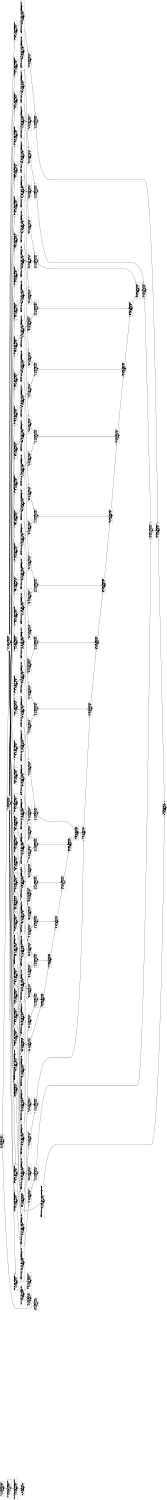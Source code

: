 digraph Region_18 {
	graph [ nslimit = "1000.0",
	orientation = landscape,
		center = true,
	page = "8.5,11",
	compound=true,
	size = "10,7.5" ] ;
"Op_0" [ fontname = "Helvetica" shape = box, color = black,  label = " phi ijk.0283 BB=for.body,
0, ASAP=-1, ALAP=-1,
, TILE=-1"]
"Op_1" [ fontname = "Helvetica" shape = box, color = black,  label = " add inc195  C=0x1BB=for.body,
1, ASAP=-1, ALAP=-1,
, TILE=-1"]
"Op_2" [ fontname = "Helvetica" shape = box, color = black,  label = " icmp exitcond  C=0x200BB=for.body,
2, ASAP=-1, ALAP=-1,
, TILE=-1"]
"Op_3" [ fontname = "Helvetica" shape = box, color = black,  label = " br  BB=for.body,
3, ASAP=-1, ALAP=-1,
, TILE=-1"]
"Op_4" [ fontname = "Helvetica" shape = box, color = black,  label = " phi j.0282 BB=for.body,
4, ASAP=-1, ALAP=-1,
, TILE=-1"]
"Op_5" [ fontname = "Helvetica" shape = box, color = black,  label = " add inc  C=0x1BB=for.body,
5, ASAP=-1, ALAP=-1,
, TILE=-1"]
"Op_6" [ fontname = "Helvetica" shape = box, color = black,  label = " select j.2  C=0x0BB=for.body,
6, ASAP=-1, ALAP=-1,
, TILE=-1"]
"Op_7" [ fontname = "Helvetica" shape = box, color = black,  label = " icmp cmp191  C=0x10BB=for.body,
7, ASAP=-1, ALAP=-1,
, TILE=-1"]
"Op_8" [ fontname = "Helvetica" shape = box, color = black,  label = " zext inc193 BB=for.body,
8, ASAP=-1, ALAP=-1,
, TILE=-1"]
"Op_9" [ fontname = "Helvetica" shape = box, color = black,  label = " add i.1 BB=for.body,
9, ASAP=-1, ALAP=-1,
, TILE=-1"]
"Op_10" [ fontname = "Helvetica" shape = box, color = black,  label = " add add186 BB=for.body,
10, ASAP=-1, ALAP=-1,
, TILE=-1"]
"Op_11" [ fontname = "Helvetica" shape = box, color = black,  label = " getelementptr arrayidx187  C=0x0 C=0xffffffffBB=for.body,
11, ASAP=-1, ALAP=-1,
, TILE=-1"]
"Op_12" [ fontname = "Helvetica" shape = box, color = black,  label = " store  BB=for.body,
12, ASAP=-1, ALAP=-1,
, TILE=-1"]
"Op_13" [ fontname = "Helvetica" shape = box, color = black,  label = " add add181  C=0x120BB=for.body,
13, ASAP=-1, ALAP=-1,
, TILE=-1"]
"Op_14" [ fontname = "Helvetica" shape = box, color = black,  label = " getelementptr arrayidx182  C=0x0 C=0xffffffffBB=for.body,
14, ASAP=-1, ALAP=-1,
, TILE=-1"]
"Op_15" [ fontname = "Helvetica" shape = box, color = black,  label = " load manupa37 BB=for.body,
15, ASAP=-1, ALAP=-1,
, TILE=-1"]
"Op_16" [ fontname = "Helvetica" shape = box, color = black,  label = " mul mul183 BB=for.body,
16, ASAP=-1, ALAP=-1,
, TILE=-1"]
"Op_17" [ fontname = "Helvetica" shape = box, color = black,  label = " add add184 BB=for.body,
17, ASAP=-1, ALAP=-1,
, TILE=-1"]
"Op_33" [ fontname = "Helvetica" shape = box, color = black,  label = " add add141  C=0xe0BB=for.body,
33, ASAP=-1, ALAP=-1,
, TILE=-1"]
"Op_18" [ fontname = "Helvetica" shape = box, color = black,  label = " add add171  C=0x110BB=for.body,
18, ASAP=-1, ALAP=-1,
, TILE=-1"]
"Op_19" [ fontname = "Helvetica" shape = box, color = black,  label = " getelementptr arrayidx172  C=0x0 C=0xffffffffBB=for.body,
19, ASAP=-1, ALAP=-1,
, TILE=-1"]
"Op_20" [ fontname = "Helvetica" shape = box, color = black,  label = " load manupa35 BB=for.body,
20, ASAP=-1, ALAP=-1,
, TILE=-1"]
"Op_21" [ fontname = "Helvetica" shape = box, color = black,  label = " mul mul173 BB=for.body,
21, ASAP=-1, ALAP=-1,
, TILE=-1"]
"Op_22" [ fontname = "Helvetica" shape = box, color = black,  label = " add add174 BB=for.body,
22, ASAP=-1, ALAP=-1,
, TILE=-1"]
"Op_23" [ fontname = "Helvetica" shape = box, color = black,  label = " add add161  C=0x100BB=for.body,
23, ASAP=-1, ALAP=-1,
, TILE=-1"]
"Op_24" [ fontname = "Helvetica" shape = box, color = black,  label = " getelementptr arrayidx162  C=0x0 C=0xffffffffBB=for.body,
24, ASAP=-1, ALAP=-1,
, TILE=-1"]
"Op_25" [ fontname = "Helvetica" shape = box, color = black,  label = " load manupa33 BB=for.body,
25, ASAP=-1, ALAP=-1,
, TILE=-1"]
"Op_26" [ fontname = "Helvetica" shape = box, color = black,  label = " mul mul163 BB=for.body,
26, ASAP=-1, ALAP=-1,
, TILE=-1"]
"Op_27" [ fontname = "Helvetica" shape = box, color = black,  label = " add add164 BB=for.body,
27, ASAP=-1, ALAP=-1,
, TILE=-1"]
"Op_28" [ fontname = "Helvetica" shape = box, color = black,  label = " add add151  C=0xf0BB=for.body,
28, ASAP=-1, ALAP=-1,
, TILE=-1"]
"Op_29" [ fontname = "Helvetica" shape = box, color = black,  label = " getelementptr arrayidx152  C=0x0 C=0xffffffffBB=for.body,
29, ASAP=-1, ALAP=-1,
, TILE=-1"]
"Op_30" [ fontname = "Helvetica" shape = box, color = black,  label = " load manupa31 BB=for.body,
30, ASAP=-1, ALAP=-1,
, TILE=-1"]
"Op_31" [ fontname = "Helvetica" shape = box, color = black,  label = " mul mul153 BB=for.body,
31, ASAP=-1, ALAP=-1,
, TILE=-1"]
"Op_32" [ fontname = "Helvetica" shape = box, color = black,  label = " add add154 BB=for.body,
32, ASAP=-1, ALAP=-1,
, TILE=-1"]
"Op_58" [ fontname = "Helvetica" shape = box, color = black,  label = " add add91  C=0x90BB=for.body,
58, ASAP=-1, ALAP=-1,
, TILE=-1"]
"Op_59" [ fontname = "Helvetica" shape = box, color = black,  label = " getelementptr arrayidx92  C=0x0 C=0xffffffffBB=for.body,
59, ASAP=-1, ALAP=-1,
, TILE=-1"]
"Op_60" [ fontname = "Helvetica" shape = box, color = black,  label = " load manupa19 BB=for.body,
60, ASAP=-1, ALAP=-1,
, TILE=-1"]
"Op_34" [ fontname = "Helvetica" shape = box, color = black,  label = " getelementptr arrayidx142  C=0x0 C=0xffffffffBB=for.body,
34, ASAP=-1, ALAP=-1,
, TILE=-1"]
"Op_35" [ fontname = "Helvetica" shape = box, color = black,  label = " load manupa29 BB=for.body,
35, ASAP=-1, ALAP=-1,
, TILE=-1"]
"Op_36" [ fontname = "Helvetica" shape = box, color = black,  label = " mul mul143 BB=for.body,
36, ASAP=-1, ALAP=-1,
, TILE=-1"]
"Op_37" [ fontname = "Helvetica" shape = box, color = black,  label = " add add144 BB=for.body,
37, ASAP=-1, ALAP=-1,
, TILE=-1"]
"Op_38" [ fontname = "Helvetica" shape = box, color = black,  label = " add add131  C=0xd0BB=for.body,
38, ASAP=-1, ALAP=-1,
, TILE=-1"]
"Op_39" [ fontname = "Helvetica" shape = box, color = black,  label = " getelementptr arrayidx132  C=0x0 C=0xffffffffBB=for.body,
39, ASAP=-1, ALAP=-1,
, TILE=-1"]
"Op_40" [ fontname = "Helvetica" shape = box, color = black,  label = " load manupa27 BB=for.body,
40, ASAP=-1, ALAP=-1,
, TILE=-1"]
"Op_41" [ fontname = "Helvetica" shape = box, color = black,  label = " mul mul133 BB=for.body,
41, ASAP=-1, ALAP=-1,
, TILE=-1"]
"Op_42" [ fontname = "Helvetica" shape = box, color = black,  label = " add add134 BB=for.body,
42, ASAP=-1, ALAP=-1,
, TILE=-1"]
"Op_43" [ fontname = "Helvetica" shape = box, color = black,  label = " add add121  C=0xc0BB=for.body,
43, ASAP=-1, ALAP=-1,
, TILE=-1"]
"Op_44" [ fontname = "Helvetica" shape = box, color = black,  label = " getelementptr arrayidx122  C=0x0 C=0xffffffffBB=for.body,
44, ASAP=-1, ALAP=-1,
, TILE=-1"]
"Op_45" [ fontname = "Helvetica" shape = box, color = black,  label = " load manupa25 BB=for.body,
45, ASAP=-1, ALAP=-1,
, TILE=-1"]
"Op_46" [ fontname = "Helvetica" shape = box, color = black,  label = " mul mul123 BB=for.body,
46, ASAP=-1, ALAP=-1,
, TILE=-1"]
"Op_47" [ fontname = "Helvetica" shape = box, color = black,  label = " add add124 BB=for.body,
47, ASAP=-1, ALAP=-1,
, TILE=-1"]
"Op_48" [ fontname = "Helvetica" shape = box, color = black,  label = " add add111  C=0xb0BB=for.body,
48, ASAP=-1, ALAP=-1,
, TILE=-1"]
"Op_49" [ fontname = "Helvetica" shape = box, color = black,  label = " getelementptr arrayidx112  C=0x0 C=0xffffffffBB=for.body,
49, ASAP=-1, ALAP=-1,
, TILE=-1"]
"Op_50" [ fontname = "Helvetica" shape = box, color = black,  label = " load manupa23 BB=for.body,
50, ASAP=-1, ALAP=-1,
, TILE=-1"]
"Op_51" [ fontname = "Helvetica" shape = box, color = black,  label = " mul mul113 BB=for.body,
51, ASAP=-1, ALAP=-1,
, TILE=-1"]
"Op_52" [ fontname = "Helvetica" shape = box, color = black,  label = " add add114 BB=for.body,
52, ASAP=-1, ALAP=-1,
, TILE=-1"]
"Op_53" [ fontname = "Helvetica" shape = box, color = black,  label = " add add101  C=0xa0BB=for.body,
53, ASAP=-1, ALAP=-1,
, TILE=-1"]
"Op_54" [ fontname = "Helvetica" shape = box, color = black,  label = " getelementptr arrayidx102  C=0x0 C=0xffffffffBB=for.body,
54, ASAP=-1, ALAP=-1,
, TILE=-1"]
"Op_55" [ fontname = "Helvetica" shape = box, color = black,  label = " load manupa21 BB=for.body,
55, ASAP=-1, ALAP=-1,
, TILE=-1"]
"Op_56" [ fontname = "Helvetica" shape = box, color = black,  label = " mul mul103 BB=for.body,
56, ASAP=-1, ALAP=-1,
, TILE=-1"]
"Op_57" [ fontname = "Helvetica" shape = box, color = black,  label = " add add104 BB=for.body,
57, ASAP=-1, ALAP=-1,
, TILE=-1"]
"Op_111" [ fontname = "Helvetica" shape = box, color = black,  label = " add add167  C=0x11BB=for.body,
111, ASAP=-1, ALAP=-1,
, TILE=-1"]
"Op_112" [ fontname = "Helvetica" shape = box, color = black,  label = " getelementptr arrayidx168  C=0x0 C=0xffffffffBB=for.body,
112, ASAP=-1, ALAP=-1,
, TILE=-1"]
"Op_113" [ fontname = "Helvetica" shape = box, color = black,  label = " load manupa34 BB=for.body,
113, ASAP=-1, ALAP=-1,
, TILE=-1"]
"Op_114" [ fontname = "Helvetica" shape = box, color = black,  label = " add add157  C=0x10BB=for.body,
114, ASAP=-1, ALAP=-1,
, TILE=-1"]
"Op_115" [ fontname = "Helvetica" shape = box, color = black,  label = " getelementptr arrayidx158  C=0x0 C=0xffffffffBB=for.body,
115, ASAP=-1, ALAP=-1,
, TILE=-1"]
"Op_61" [ fontname = "Helvetica" shape = box, color = black,  label = " mul mul93 BB=for.body,
61, ASAP=-1, ALAP=-1,
, TILE=-1"]
"Op_62" [ fontname = "Helvetica" shape = box, color = black,  label = " add add94 BB=for.body,
62, ASAP=-1, ALAP=-1,
, TILE=-1"]
"Op_63" [ fontname = "Helvetica" shape = box, color = black,  label = " add add81  C=0x80BB=for.body,
63, ASAP=-1, ALAP=-1,
, TILE=-1"]
"Op_64" [ fontname = "Helvetica" shape = box, color = black,  label = " getelementptr arrayidx82  C=0x0 C=0xffffffffBB=for.body,
64, ASAP=-1, ALAP=-1,
, TILE=-1"]
"Op_65" [ fontname = "Helvetica" shape = box, color = black,  label = " load manupa17 BB=for.body,
65, ASAP=-1, ALAP=-1,
, TILE=-1"]
"Op_66" [ fontname = "Helvetica" shape = box, color = black,  label = " mul mul83 BB=for.body,
66, ASAP=-1, ALAP=-1,
, TILE=-1"]
"Op_67" [ fontname = "Helvetica" shape = box, color = black,  label = " add add84 BB=for.body,
67, ASAP=-1, ALAP=-1,
, TILE=-1"]
"Op_68" [ fontname = "Helvetica" shape = box, color = black,  label = " add add71  C=0x70BB=for.body,
68, ASAP=-1, ALAP=-1,
, TILE=-1"]
"Op_69" [ fontname = "Helvetica" shape = box, color = black,  label = " getelementptr arrayidx72  C=0x0 C=0xffffffffBB=for.body,
69, ASAP=-1, ALAP=-1,
, TILE=-1"]
"Op_70" [ fontname = "Helvetica" shape = box, color = black,  label = " load manupa15 BB=for.body,
70, ASAP=-1, ALAP=-1,
, TILE=-1"]
"Op_71" [ fontname = "Helvetica" shape = box, color = black,  label = " mul mul73 BB=for.body,
71, ASAP=-1, ALAP=-1,
, TILE=-1"]
"Op_72" [ fontname = "Helvetica" shape = box, color = black,  label = " add add74 BB=for.body,
72, ASAP=-1, ALAP=-1,
, TILE=-1"]
"Op_73" [ fontname = "Helvetica" shape = box, color = black,  label = " add add61  C=0x60BB=for.body,
73, ASAP=-1, ALAP=-1,
, TILE=-1"]
"Op_74" [ fontname = "Helvetica" shape = box, color = black,  label = " getelementptr arrayidx62  C=0x0 C=0xffffffffBB=for.body,
74, ASAP=-1, ALAP=-1,
, TILE=-1"]
"Op_75" [ fontname = "Helvetica" shape = box, color = black,  label = " load manupa13 BB=for.body,
75, ASAP=-1, ALAP=-1,
, TILE=-1"]
"Op_76" [ fontname = "Helvetica" shape = box, color = black,  label = " mul mul63 BB=for.body,
76, ASAP=-1, ALAP=-1,
, TILE=-1"]
"Op_77" [ fontname = "Helvetica" shape = box, color = black,  label = " add add64 BB=for.body,
77, ASAP=-1, ALAP=-1,
, TILE=-1"]
"Op_78" [ fontname = "Helvetica" shape = box, color = black,  label = " add add51  C=0x50BB=for.body,
78, ASAP=-1, ALAP=-1,
, TILE=-1"]
"Op_79" [ fontname = "Helvetica" shape = box, color = black,  label = " getelementptr arrayidx52  C=0x0 C=0xffffffffBB=for.body,
79, ASAP=-1, ALAP=-1,
, TILE=-1"]
"Op_80" [ fontname = "Helvetica" shape = box, color = black,  label = " load manupa11 BB=for.body,
80, ASAP=-1, ALAP=-1,
, TILE=-1"]
"Op_81" [ fontname = "Helvetica" shape = box, color = black,  label = " mul mul53 BB=for.body,
81, ASAP=-1, ALAP=-1,
, TILE=-1"]
"Op_82" [ fontname = "Helvetica" shape = box, color = black,  label = " add add54 BB=for.body,
82, ASAP=-1, ALAP=-1,
, TILE=-1"]
"Op_83" [ fontname = "Helvetica" shape = box, color = black,  label = " add add41  C=0x40BB=for.body,
83, ASAP=-1, ALAP=-1,
, TILE=-1"]
"Op_84" [ fontname = "Helvetica" shape = box, color = black,  label = " getelementptr arrayidx42  C=0x0 C=0xffffffffBB=for.body,
84, ASAP=-1, ALAP=-1,
, TILE=-1"]
"Op_85" [ fontname = "Helvetica" shape = box, color = black,  label = " load manupa9 BB=for.body,
85, ASAP=-1, ALAP=-1,
, TILE=-1"]
"Op_86" [ fontname = "Helvetica" shape = box, color = black,  label = " mul mul43 BB=for.body,
86, ASAP=-1, ALAP=-1,
, TILE=-1"]
"Op_87" [ fontname = "Helvetica" shape = box, color = black,  label = " add add44 BB=for.body,
87, ASAP=-1, ALAP=-1,
, TILE=-1"]
"Op_88" [ fontname = "Helvetica" shape = box, color = black,  label = " add add31  C=0x30BB=for.body,
88, ASAP=-1, ALAP=-1,
, TILE=-1"]
"Op_89" [ fontname = "Helvetica" shape = box, color = black,  label = " getelementptr arrayidx32  C=0x0 C=0xffffffffBB=for.body,
89, ASAP=-1, ALAP=-1,
, TILE=-1"]
"Op_90" [ fontname = "Helvetica" shape = box, color = black,  label = " load manupa7 BB=for.body,
90, ASAP=-1, ALAP=-1,
, TILE=-1"]
"Op_91" [ fontname = "Helvetica" shape = box, color = black,  label = " mul mul33 BB=for.body,
91, ASAP=-1, ALAP=-1,
, TILE=-1"]
"Op_92" [ fontname = "Helvetica" shape = box, color = black,  label = " add add34 BB=for.body,
92, ASAP=-1, ALAP=-1,
, TILE=-1"]
"Op_93" [ fontname = "Helvetica" shape = box, color = black,  label = " add add21  C=0x20BB=for.body,
93, ASAP=-1, ALAP=-1,
, TILE=-1"]
"Op_94" [ fontname = "Helvetica" shape = box, color = black,  label = " getelementptr arrayidx22  C=0x0 C=0xffffffffBB=for.body,
94, ASAP=-1, ALAP=-1,
, TILE=-1"]
"Op_95" [ fontname = "Helvetica" shape = box, color = black,  label = " load manupa5 BB=for.body,
95, ASAP=-1, ALAP=-1,
, TILE=-1"]
"Op_96" [ fontname = "Helvetica" shape = box, color = black,  label = " mul mul23 BB=for.body,
96, ASAP=-1, ALAP=-1,
, TILE=-1"]
"Op_97" [ fontname = "Helvetica" shape = box, color = black,  label = " add add24 BB=for.body,
97, ASAP=-1, ALAP=-1,
, TILE=-1"]
"Op_98" [ fontname = "Helvetica" shape = box, color = black,  label = " add add11  C=0x10BB=for.body,
98, ASAP=-1, ALAP=-1,
, TILE=-1"]
"Op_99" [ fontname = "Helvetica" shape = box, color = black,  label = " getelementptr arrayidx12  C=0x0 C=0xffffffffBB=for.body,
99, ASAP=-1, ALAP=-1,
, TILE=-1"]
"Op_100" [ fontname = "Helvetica" shape = box, color = black,  label = " load manupa3 BB=for.body,
100, ASAP=-1, ALAP=-1,
, TILE=-1"]
"Op_101" [ fontname = "Helvetica" shape = box, color = black,  label = " mul mul13 BB=for.body,
101, ASAP=-1, ALAP=-1,
, TILE=-1"]
"Op_102" [ fontname = "Helvetica" shape = box, color = black,  label = " add add14 BB=for.body,
102, ASAP=-1, ALAP=-1,
, TILE=-1"]
"Op_103" [ fontname = "Helvetica" shape = box, color = black,  label = " getelementptr arrayidx3  C=0x0 C=0xffffffffBB=for.body,
103, ASAP=-1, ALAP=-1,
, TILE=-1"]
"Op_104" [ fontname = "Helvetica" shape = box, color = black,  label = " load manupa1 BB=for.body,
104, ASAP=-1, ALAP=-1,
, TILE=-1"]
"Op_105" [ fontname = "Helvetica" shape = box, color = black,  label = " mul mul4 BB=for.body,
105, ASAP=-1, ALAP=-1,
, TILE=-1"]
"Op_106" [ fontname = "Helvetica" shape = box, color = black,  label = " phi i.0281 BB=for.body,
106, ASAP=-1, ALAP=-1,
, TILE=-1"]
"Op_107" [ fontname = "Helvetica" shape = box, color = black,  label = " shl mul  C=0x4BB=for.body,
107, ASAP=-1, ALAP=-1,
, TILE=-1"]
"Op_108" [ fontname = "Helvetica" shape = box, color = black,  label = " add add177  C=0x12BB=for.body,
108, ASAP=-1, ALAP=-1,
, TILE=-1"]
"Op_109" [ fontname = "Helvetica" shape = box, color = black,  label = " getelementptr arrayidx178  C=0x0 C=0xffffffffBB=for.body,
109, ASAP=-1, ALAP=-1,
, TILE=-1"]
"Op_110" [ fontname = "Helvetica" shape = box, color = black,  label = " load manupa36 BB=for.body,
110, ASAP=-1, ALAP=-1,
, TILE=-1"]
"Op_116" [ fontname = "Helvetica" shape = box, color = black,  label = " load manupa32 BB=for.body,
116, ASAP=-1, ALAP=-1,
, TILE=-1"]
"Op_117" [ fontname = "Helvetica" shape = box, color = black,  label = " or add147  C=0xfBB=for.body,
117, ASAP=-1, ALAP=-1,
, TILE=-1"]
"Op_118" [ fontname = "Helvetica" shape = box, color = black,  label = " getelementptr arrayidx148  C=0x0 C=0xffffffffBB=for.body,
118, ASAP=-1, ALAP=-1,
, TILE=-1"]
"Op_119" [ fontname = "Helvetica" shape = box, color = black,  label = " load manupa30 BB=for.body,
119, ASAP=-1, ALAP=-1,
, TILE=-1"]
"Op_120" [ fontname = "Helvetica" shape = box, color = black,  label = " or add137  C=0xeBB=for.body,
120, ASAP=-1, ALAP=-1,
, TILE=-1"]
"Op_121" [ fontname = "Helvetica" shape = box, color = black,  label = " getelementptr arrayidx138  C=0x0 C=0xffffffffBB=for.body,
121, ASAP=-1, ALAP=-1,
, TILE=-1"]
"Op_122" [ fontname = "Helvetica" shape = box, color = black,  label = " load manupa28 BB=for.body,
122, ASAP=-1, ALAP=-1,
, TILE=-1"]
"Op_123" [ fontname = "Helvetica" shape = box, color = black,  label = " or add127  C=0xdBB=for.body,
123, ASAP=-1, ALAP=-1,
, TILE=-1"]
"Op_124" [ fontname = "Helvetica" shape = box, color = black,  label = " getelementptr arrayidx128  C=0x0 C=0xffffffffBB=for.body,
124, ASAP=-1, ALAP=-1,
, TILE=-1"]
"Op_125" [ fontname = "Helvetica" shape = box, color = black,  label = " load manupa26 BB=for.body,
125, ASAP=-1, ALAP=-1,
, TILE=-1"]
"Op_126" [ fontname = "Helvetica" shape = box, color = black,  label = " or add117  C=0xcBB=for.body,
126, ASAP=-1, ALAP=-1,
, TILE=-1"]
"Op_127" [ fontname = "Helvetica" shape = box, color = black,  label = " getelementptr arrayidx118  C=0x0 C=0xffffffffBB=for.body,
127, ASAP=-1, ALAP=-1,
, TILE=-1"]
"Op_128" [ fontname = "Helvetica" shape = box, color = black,  label = " load manupa24 BB=for.body,
128, ASAP=-1, ALAP=-1,
, TILE=-1"]
"Op_129" [ fontname = "Helvetica" shape = box, color = black,  label = " or add107  C=0xbBB=for.body,
129, ASAP=-1, ALAP=-1,
, TILE=-1"]
"Op_130" [ fontname = "Helvetica" shape = box, color = black,  label = " getelementptr arrayidx108  C=0x0 C=0xffffffffBB=for.body,
130, ASAP=-1, ALAP=-1,
, TILE=-1"]
"Op_131" [ fontname = "Helvetica" shape = box, color = black,  label = " load manupa22 BB=for.body,
131, ASAP=-1, ALAP=-1,
, TILE=-1"]
"Op_132" [ fontname = "Helvetica" shape = box, color = black,  label = " or add97  C=0xaBB=for.body,
132, ASAP=-1, ALAP=-1,
, TILE=-1"]
"Op_133" [ fontname = "Helvetica" shape = box, color = black,  label = " getelementptr arrayidx98  C=0x0 C=0xffffffffBB=for.body,
133, ASAP=-1, ALAP=-1,
, TILE=-1"]
"Op_134" [ fontname = "Helvetica" shape = box, color = black,  label = " load manupa20 BB=for.body,
134, ASAP=-1, ALAP=-1,
, TILE=-1"]
"Op_135" [ fontname = "Helvetica" shape = box, color = black,  label = " or add87  C=0x9BB=for.body,
135, ASAP=-1, ALAP=-1,
, TILE=-1"]
"Op_136" [ fontname = "Helvetica" shape = box, color = black,  label = " getelementptr arrayidx88  C=0x0 C=0xffffffffBB=for.body,
136, ASAP=-1, ALAP=-1,
, TILE=-1"]
"Op_137" [ fontname = "Helvetica" shape = box, color = black,  label = " load manupa18 BB=for.body,
137, ASAP=-1, ALAP=-1,
, TILE=-1"]
"Op_138" [ fontname = "Helvetica" shape = box, color = black,  label = " or add77  C=0x8BB=for.body,
138, ASAP=-1, ALAP=-1,
, TILE=-1"]
"Op_139" [ fontname = "Helvetica" shape = box, color = black,  label = " getelementptr arrayidx78  C=0x0 C=0xffffffffBB=for.body,
139, ASAP=-1, ALAP=-1,
, TILE=-1"]
"Op_140" [ fontname = "Helvetica" shape = box, color = black,  label = " load manupa16 BB=for.body,
140, ASAP=-1, ALAP=-1,
, TILE=-1"]
"Op_141" [ fontname = "Helvetica" shape = box, color = black,  label = " or add67  C=0x7BB=for.body,
141, ASAP=-1, ALAP=-1,
, TILE=-1"]
"Op_142" [ fontname = "Helvetica" shape = box, color = black,  label = " getelementptr arrayidx68  C=0x0 C=0xffffffffBB=for.body,
142, ASAP=-1, ALAP=-1,
, TILE=-1"]
"Op_143" [ fontname = "Helvetica" shape = box, color = black,  label = " load manupa14 BB=for.body,
143, ASAP=-1, ALAP=-1,
, TILE=-1"]
"Op_144" [ fontname = "Helvetica" shape = box, color = black,  label = " or add57  C=0x6BB=for.body,
144, ASAP=-1, ALAP=-1,
, TILE=-1"]
"Op_145" [ fontname = "Helvetica" shape = box, color = black,  label = " getelementptr arrayidx58  C=0x0 C=0xffffffffBB=for.body,
145, ASAP=-1, ALAP=-1,
, TILE=-1"]
"Op_146" [ fontname = "Helvetica" shape = box, color = black,  label = " load manupa12 BB=for.body,
146, ASAP=-1, ALAP=-1,
, TILE=-1"]
"Op_147" [ fontname = "Helvetica" shape = box, color = black,  label = " or add47  C=0x5BB=for.body,
147, ASAP=-1, ALAP=-1,
, TILE=-1"]
"Op_148" [ fontname = "Helvetica" shape = box, color = black,  label = " getelementptr arrayidx48  C=0x0 C=0xffffffffBB=for.body,
148, ASAP=-1, ALAP=-1,
, TILE=-1"]
"Op_149" [ fontname = "Helvetica" shape = box, color = black,  label = " load manupa10 BB=for.body,
149, ASAP=-1, ALAP=-1,
, TILE=-1"]
"Op_150" [ fontname = "Helvetica" shape = box, color = black,  label = " or add37  C=0x4BB=for.body,
150, ASAP=-1, ALAP=-1,
, TILE=-1"]
"Op_151" [ fontname = "Helvetica" shape = box, color = black,  label = " getelementptr arrayidx38  C=0x0 C=0xffffffffBB=for.body,
151, ASAP=-1, ALAP=-1,
, TILE=-1"]
"Op_152" [ fontname = "Helvetica" shape = box, color = black,  label = " load manupa8 BB=for.body,
152, ASAP=-1, ALAP=-1,
, TILE=-1"]
"Op_153" [ fontname = "Helvetica" shape = box, color = black,  label = " or add27  C=0x3BB=for.body,
153, ASAP=-1, ALAP=-1,
, TILE=-1"]
"Op_154" [ fontname = "Helvetica" shape = box, color = black,  label = " getelementptr arrayidx28  C=0x0 C=0xffffffffBB=for.body,
154, ASAP=-1, ALAP=-1,
, TILE=-1"]
"Op_155" [ fontname = "Helvetica" shape = box, color = black,  label = " load manupa6 BB=for.body,
155, ASAP=-1, ALAP=-1,
, TILE=-1"]
"Op_156" [ fontname = "Helvetica" shape = box, color = black,  label = " or add17  C=0x2BB=for.body,
156, ASAP=-1, ALAP=-1,
, TILE=-1"]
"Op_157" [ fontname = "Helvetica" shape = box, color = black,  label = " getelementptr arrayidx18  C=0x0 C=0xffffffffBB=for.body,
157, ASAP=-1, ALAP=-1,
, TILE=-1"]
"Op_158" [ fontname = "Helvetica" shape = box, color = black,  label = " load manupa4 BB=for.body,
158, ASAP=-1, ALAP=-1,
, TILE=-1"]
"Op_159" [ fontname = "Helvetica" shape = box, color = black,  label = " or add7  C=0x1BB=for.body,
159, ASAP=-1, ALAP=-1,
, TILE=-1"]
"Op_160" [ fontname = "Helvetica" shape = box, color = black,  label = " getelementptr arrayidx8  C=0x0 C=0xffffffffBB=for.body,
160, ASAP=-1, ALAP=-1,
, TILE=-1"]
"Op_161" [ fontname = "Helvetica" shape = box, color = black,  label = " load manupa2 BB=for.body,
161, ASAP=-1, ALAP=-1,
, TILE=-1"]
"Op_162" [ fontname = "Helvetica" shape = box, color = black,  label = " getelementptr arrayidx  C=0x0 C=0xffffffffBB=for.body,
162, ASAP=-1, ALAP=-1,
, TILE=-1"]
"Op_163" [ fontname = "Helvetica" shape = box, color = black,  label = " load manupa0 BB=for.body,
163, ASAP=-1, ALAP=-1,
, TILE=-1"]
"Op_0" -> "Op_1" [style = bold, color = black];
"Op_1" -> "Op_2" [style = bold, color = black];
"Op_2" -> "Op_3" [style = bold, color = black];
"Op_4" -> "Op_5" [style = bold, color = black];
"Op_4" -> "Op_10" [style = bold, color = black];
"Op_4" -> "Op_13" [style = bold, color = black];
"Op_4" -> "Op_18" [style = bold, color = black];
"Op_4" -> "Op_23" [style = bold, color = black];
"Op_4" -> "Op_28" [style = bold, color = black];
"Op_4" -> "Op_33" [style = bold, color = black];
"Op_4" -> "Op_38" [style = bold, color = black];
"Op_4" -> "Op_43" [style = bold, color = black];
"Op_4" -> "Op_48" [style = bold, color = black];
"Op_4" -> "Op_53" [style = bold, color = black];
"Op_4" -> "Op_58" [style = bold, color = black];
"Op_4" -> "Op_63" [style = bold, color = black];
"Op_4" -> "Op_68" [style = bold, color = black];
"Op_4" -> "Op_73" [style = bold, color = black];
"Op_4" -> "Op_78" [style = bold, color = black];
"Op_4" -> "Op_83" [style = bold, color = black];
"Op_4" -> "Op_88" [style = bold, color = black];
"Op_4" -> "Op_93" [style = bold, color = black];
"Op_4" -> "Op_98" [style = bold, color = black];
"Op_4" -> "Op_103" [style = bold, color = black];
"Op_5" -> "Op_6" [style = bold, color = black];
"Op_5" -> "Op_7" [style = bold, color = black];
"Op_7" -> "Op_6" [style = bold, color = black];
"Op_7" -> "Op_8" [style = bold, color = black];
"Op_8" -> "Op_9" [style = bold, color = black];
"Op_10" -> "Op_11" [style = bold, color = black];
"Op_11" -> "Op_12" [style = bold, color = black];
"Op_13" -> "Op_14" [style = bold, color = black];
"Op_14" -> "Op_15" [style = bold, color = black];
"Op_15" -> "Op_16" [style = bold, color = black];
"Op_16" -> "Op_17" [style = bold, color = black];
"Op_17" -> "Op_12" [style = bold, color = black];
"Op_18" -> "Op_19" [style = bold, color = black];
"Op_19" -> "Op_20" [style = bold, color = black];
"Op_20" -> "Op_21" [style = bold, color = black];
"Op_21" -> "Op_22" [style = bold, color = black];
"Op_22" -> "Op_17" [style = bold, color = black];
"Op_23" -> "Op_24" [style = bold, color = black];
"Op_24" -> "Op_25" [style = bold, color = black];
"Op_25" -> "Op_26" [style = bold, color = black];
"Op_26" -> "Op_27" [style = bold, color = black];
"Op_27" -> "Op_22" [style = bold, color = black];
"Op_28" -> "Op_29" [style = bold, color = black];
"Op_29" -> "Op_30" [style = bold, color = black];
"Op_30" -> "Op_31" [style = bold, color = black];
"Op_31" -> "Op_32" [style = bold, color = black];
"Op_32" -> "Op_27" [style = bold, color = black];
"Op_33" -> "Op_34" [style = bold, color = black];
"Op_34" -> "Op_35" [style = bold, color = black];
"Op_35" -> "Op_36" [style = bold, color = black];
"Op_36" -> "Op_37" [style = bold, color = black];
"Op_37" -> "Op_32" [style = bold, color = black];
"Op_38" -> "Op_39" [style = bold, color = black];
"Op_39" -> "Op_40" [style = bold, color = black];
"Op_40" -> "Op_41" [style = bold, color = black];
"Op_41" -> "Op_42" [style = bold, color = black];
"Op_42" -> "Op_37" [style = bold, color = black];
"Op_43" -> "Op_44" [style = bold, color = black];
"Op_44" -> "Op_45" [style = bold, color = black];
"Op_45" -> "Op_46" [style = bold, color = black];
"Op_46" -> "Op_47" [style = bold, color = black];
"Op_47" -> "Op_42" [style = bold, color = black];
"Op_48" -> "Op_49" [style = bold, color = black];
"Op_49" -> "Op_50" [style = bold, color = black];
"Op_50" -> "Op_51" [style = bold, color = black];
"Op_51" -> "Op_52" [style = bold, color = black];
"Op_52" -> "Op_47" [style = bold, color = black];
"Op_53" -> "Op_54" [style = bold, color = black];
"Op_54" -> "Op_55" [style = bold, color = black];
"Op_55" -> "Op_56" [style = bold, color = black];
"Op_56" -> "Op_57" [style = bold, color = black];
"Op_57" -> "Op_52" [style = bold, color = black];
"Op_58" -> "Op_59" [style = bold, color = black];
"Op_59" -> "Op_60" [style = bold, color = black];
"Op_60" -> "Op_61" [style = bold, color = black];
"Op_61" -> "Op_62" [style = bold, color = black];
"Op_62" -> "Op_57" [style = bold, color = black];
"Op_63" -> "Op_64" [style = bold, color = black];
"Op_64" -> "Op_65" [style = bold, color = black];
"Op_65" -> "Op_66" [style = bold, color = black];
"Op_66" -> "Op_67" [style = bold, color = black];
"Op_67" -> "Op_62" [style = bold, color = black];
"Op_68" -> "Op_69" [style = bold, color = black];
"Op_69" -> "Op_70" [style = bold, color = black];
"Op_70" -> "Op_71" [style = bold, color = black];
"Op_71" -> "Op_72" [style = bold, color = black];
"Op_72" -> "Op_67" [style = bold, color = black];
"Op_73" -> "Op_74" [style = bold, color = black];
"Op_74" -> "Op_75" [style = bold, color = black];
"Op_75" -> "Op_76" [style = bold, color = black];
"Op_76" -> "Op_77" [style = bold, color = black];
"Op_77" -> "Op_72" [style = bold, color = black];
"Op_78" -> "Op_79" [style = bold, color = black];
"Op_79" -> "Op_80" [style = bold, color = black];
"Op_80" -> "Op_81" [style = bold, color = black];
"Op_81" -> "Op_82" [style = bold, color = black];
"Op_82" -> "Op_77" [style = bold, color = black];
"Op_83" -> "Op_84" [style = bold, color = black];
"Op_84" -> "Op_85" [style = bold, color = black];
"Op_85" -> "Op_86" [style = bold, color = black];
"Op_86" -> "Op_87" [style = bold, color = black];
"Op_87" -> "Op_82" [style = bold, color = black];
"Op_88" -> "Op_89" [style = bold, color = black];
"Op_89" -> "Op_90" [style = bold, color = black];
"Op_90" -> "Op_91" [style = bold, color = black];
"Op_91" -> "Op_92" [style = bold, color = black];
"Op_92" -> "Op_87" [style = bold, color = black];
"Op_93" -> "Op_94" [style = bold, color = black];
"Op_94" -> "Op_95" [style = bold, color = black];
"Op_95" -> "Op_96" [style = bold, color = black];
"Op_96" -> "Op_97" [style = bold, color = black];
"Op_97" -> "Op_92" [style = bold, color = black];
"Op_98" -> "Op_99" [style = bold, color = black];
"Op_99" -> "Op_100" [style = bold, color = black];
"Op_100" -> "Op_101" [style = bold, color = black];
"Op_101" -> "Op_102" [style = bold, color = black];
"Op_102" -> "Op_97" [style = bold, color = black];
"Op_103" -> "Op_104" [style = bold, color = black];
"Op_104" -> "Op_105" [style = bold, color = black];
"Op_105" -> "Op_102" [style = bold, color = black];
"Op_106" -> "Op_9" [style = bold, color = black];
"Op_106" -> "Op_107" [style = bold, color = black];
"Op_107" -> "Op_10" [style = bold, color = black];
"Op_107" -> "Op_108" [style = bold, color = black];
"Op_107" -> "Op_111" [style = bold, color = black];
"Op_107" -> "Op_114" [style = bold, color = black];
"Op_107" -> "Op_117" [style = bold, color = black];
"Op_107" -> "Op_120" [style = bold, color = black];
"Op_107" -> "Op_123" [style = bold, color = black];
"Op_107" -> "Op_126" [style = bold, color = black];
"Op_107" -> "Op_129" [style = bold, color = black];
"Op_107" -> "Op_132" [style = bold, color = black];
"Op_107" -> "Op_135" [style = bold, color = black];
"Op_107" -> "Op_138" [style = bold, color = black];
"Op_107" -> "Op_141" [style = bold, color = black];
"Op_107" -> "Op_144" [style = bold, color = black];
"Op_107" -> "Op_147" [style = bold, color = black];
"Op_107" -> "Op_150" [style = bold, color = black];
"Op_107" -> "Op_153" [style = bold, color = black];
"Op_107" -> "Op_156" [style = bold, color = black];
"Op_107" -> "Op_159" [style = bold, color = black];
"Op_107" -> "Op_162" [style = bold, color = black];
"Op_108" -> "Op_109" [style = bold, color = black];
"Op_109" -> "Op_110" [style = bold, color = black];
"Op_110" -> "Op_16" [style = bold, color = black];
"Op_111" -> "Op_112" [style = bold, color = black];
"Op_112" -> "Op_113" [style = bold, color = black];
"Op_113" -> "Op_21" [style = bold, color = black];
"Op_114" -> "Op_115" [style = bold, color = black];
"Op_115" -> "Op_116" [style = bold, color = black];
"Op_116" -> "Op_26" [style = bold, color = black];
"Op_117" -> "Op_118" [style = bold, color = black];
"Op_118" -> "Op_119" [style = bold, color = black];
"Op_119" -> "Op_31" [style = bold, color = black];
"Op_120" -> "Op_121" [style = bold, color = black];
"Op_121" -> "Op_122" [style = bold, color = black];
"Op_122" -> "Op_36" [style = bold, color = black];
"Op_123" -> "Op_124" [style = bold, color = black];
"Op_124" -> "Op_125" [style = bold, color = black];
"Op_125" -> "Op_41" [style = bold, color = black];
"Op_126" -> "Op_127" [style = bold, color = black];
"Op_127" -> "Op_128" [style = bold, color = black];
"Op_128" -> "Op_46" [style = bold, color = black];
"Op_129" -> "Op_130" [style = bold, color = black];
"Op_130" -> "Op_131" [style = bold, color = black];
"Op_131" -> "Op_51" [style = bold, color = black];
"Op_132" -> "Op_133" [style = bold, color = black];
"Op_133" -> "Op_134" [style = bold, color = black];
"Op_134" -> "Op_56" [style = bold, color = black];
"Op_135" -> "Op_136" [style = bold, color = black];
"Op_136" -> "Op_137" [style = bold, color = black];
"Op_137" -> "Op_61" [style = bold, color = black];
"Op_138" -> "Op_139" [style = bold, color = black];
"Op_139" -> "Op_140" [style = bold, color = black];
"Op_140" -> "Op_66" [style = bold, color = black];
"Op_141" -> "Op_142" [style = bold, color = black];
"Op_142" -> "Op_143" [style = bold, color = black];
"Op_143" -> "Op_71" [style = bold, color = black];
"Op_144" -> "Op_145" [style = bold, color = black];
"Op_145" -> "Op_146" [style = bold, color = black];
"Op_146" -> "Op_76" [style = bold, color = black];
"Op_147" -> "Op_148" [style = bold, color = black];
"Op_148" -> "Op_149" [style = bold, color = black];
"Op_149" -> "Op_81" [style = bold, color = black];
"Op_150" -> "Op_151" [style = bold, color = black];
"Op_151" -> "Op_152" [style = bold, color = black];
"Op_152" -> "Op_86" [style = bold, color = black];
"Op_153" -> "Op_154" [style = bold, color = black];
"Op_154" -> "Op_155" [style = bold, color = black];
"Op_155" -> "Op_91" [style = bold, color = black];
"Op_156" -> "Op_157" [style = bold, color = black];
"Op_157" -> "Op_158" [style = bold, color = black];
"Op_158" -> "Op_96" [style = bold, color = black];
"Op_159" -> "Op_160" [style = bold, color = black];
"Op_160" -> "Op_161" [style = bold, color = black];
"Op_161" -> "Op_101" [style = bold, color = black];
"Op_162" -> "Op_163" [style = bold, color = black];
"Op_163" -> "Op_105" [style = bold, color = black];
}
